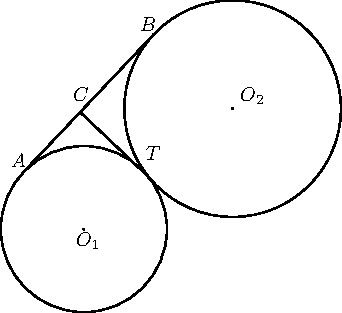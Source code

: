  /* Geogebra to Asymptote conversion, documentation at artofproblemsolving.com/Wiki go to User:Azjps/geogebra */
import graph; size(6.cm); 
real labelscalefactor = 0.5; /* changes label-to-point distance */
pen dps = linewidth(0.7) + fontsize(10); defaultpen(dps); /* default pen style */ 
pen dotstyle = black; /* point style */ 
real xmin = -2., xmax = 4., ymin = -2., ymax = 3.;  /* image dimensions */

 /* draw figures */
draw(circle((0.,0.), 1.), linewidth(0.8)); 
draw(circle((1.7903855180046293,1.4496639287562059), 1.3036939487305128), linewidth(0.8)); 
draw((-0.7262409461732456,0.6874402432949257)--(0.8435895911582476,2.3458756140536314), linewidth(0.8)); 
draw((-0.044800367577041166,1.4073428899431992)--(0.7771802842956851,0.6292780035104343), linewidth(0.8)); 
 /* dots and labels */
dot((0.,0.),linewidth(1.pt) + dotstyle); 
label("$O_{1}$", (-0.12757148266081583,-0.26988372701281427), NE * labelscalefactor); 
dot((1.7903855180046293,1.4496639287562059),linewidth(1.pt) + dotstyle); 
label("$O_2$", (1.8565219663034378,1.4827321529056101), NE * labelscalefactor); 
dot((0.7771802842956851,0.6292780035104343),linewidth(1.pt) + dotstyle); 
label("$T$", (0.7156682331489919,0.8048335578428233), NE * labelscalefactor); 
dot((2.4700415337798747,0.3371507323503956),linewidth(1.pt) + dotstyle); 
dot((0.8435895911582476,2.3458756140536314),linewidth(1.pt) + dotstyle); 
dot((0.7771802842956855,0.629278003510434),linewidth(1.pt) + dotstyle); 
dot((0.7771802842956855,0.629278003510434),linewidth(1.pt) + dotstyle); 
dot((-0.7262409461732456,0.6874402432949257),linewidth(1.pt) + dotstyle); 
label("$A$", (-0.9046747501718151,0.7221629974693127), NE * labelscalefactor); 
dot((0.8435895911582476,2.3458756140536314),linewidth(1.pt) + dotstyle); 
label("$B$", (0.6495317848501835,2.3590400928648223), NE * labelscalefactor); 
dot((-0.044800367577041166,1.4073428899431992),linewidth(1.pt) + dotstyle); 
label("$C$", (-0.16063970681022005,1.5158003770550144), NE * labelscalefactor); 
clip((xmin,ymin)--(xmin,ymax)--(xmax,ymax)--(xmax,ymin)--cycle); 
 /* end of picture */